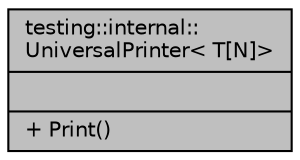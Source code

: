 digraph "testing::internal::UniversalPrinter&lt; T[N]&gt;"
{
 // LATEX_PDF_SIZE
  bgcolor="transparent";
  edge [fontname="Helvetica",fontsize="10",labelfontname="Helvetica",labelfontsize="10"];
  node [fontname="Helvetica",fontsize="10",shape=record];
  Node1 [label="{testing::internal::\lUniversalPrinter\< T[N]\>\n||+ Print()\l}",height=0.2,width=0.4,color="black", fillcolor="grey75", style="filled", fontcolor="black",tooltip=" "];
}
